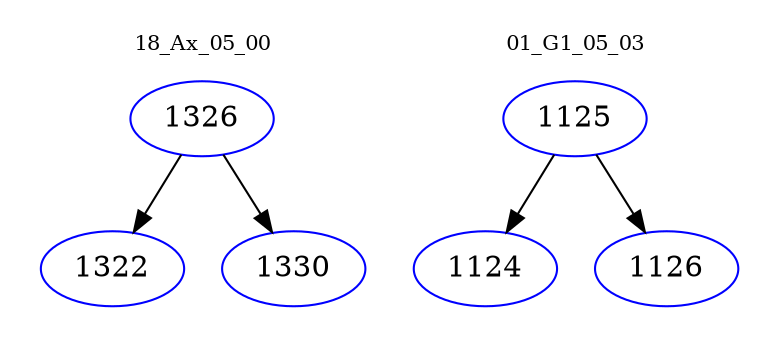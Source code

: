 digraph{
subgraph cluster_0 {
color = white
label = "18_Ax_05_00";
fontsize=10;
T0_1326 [label="1326", color="blue"]
T0_1326 -> T0_1322 [color="black"]
T0_1322 [label="1322", color="blue"]
T0_1326 -> T0_1330 [color="black"]
T0_1330 [label="1330", color="blue"]
}
subgraph cluster_1 {
color = white
label = "01_G1_05_03";
fontsize=10;
T1_1125 [label="1125", color="blue"]
T1_1125 -> T1_1124 [color="black"]
T1_1124 [label="1124", color="blue"]
T1_1125 -> T1_1126 [color="black"]
T1_1126 [label="1126", color="blue"]
}
}
